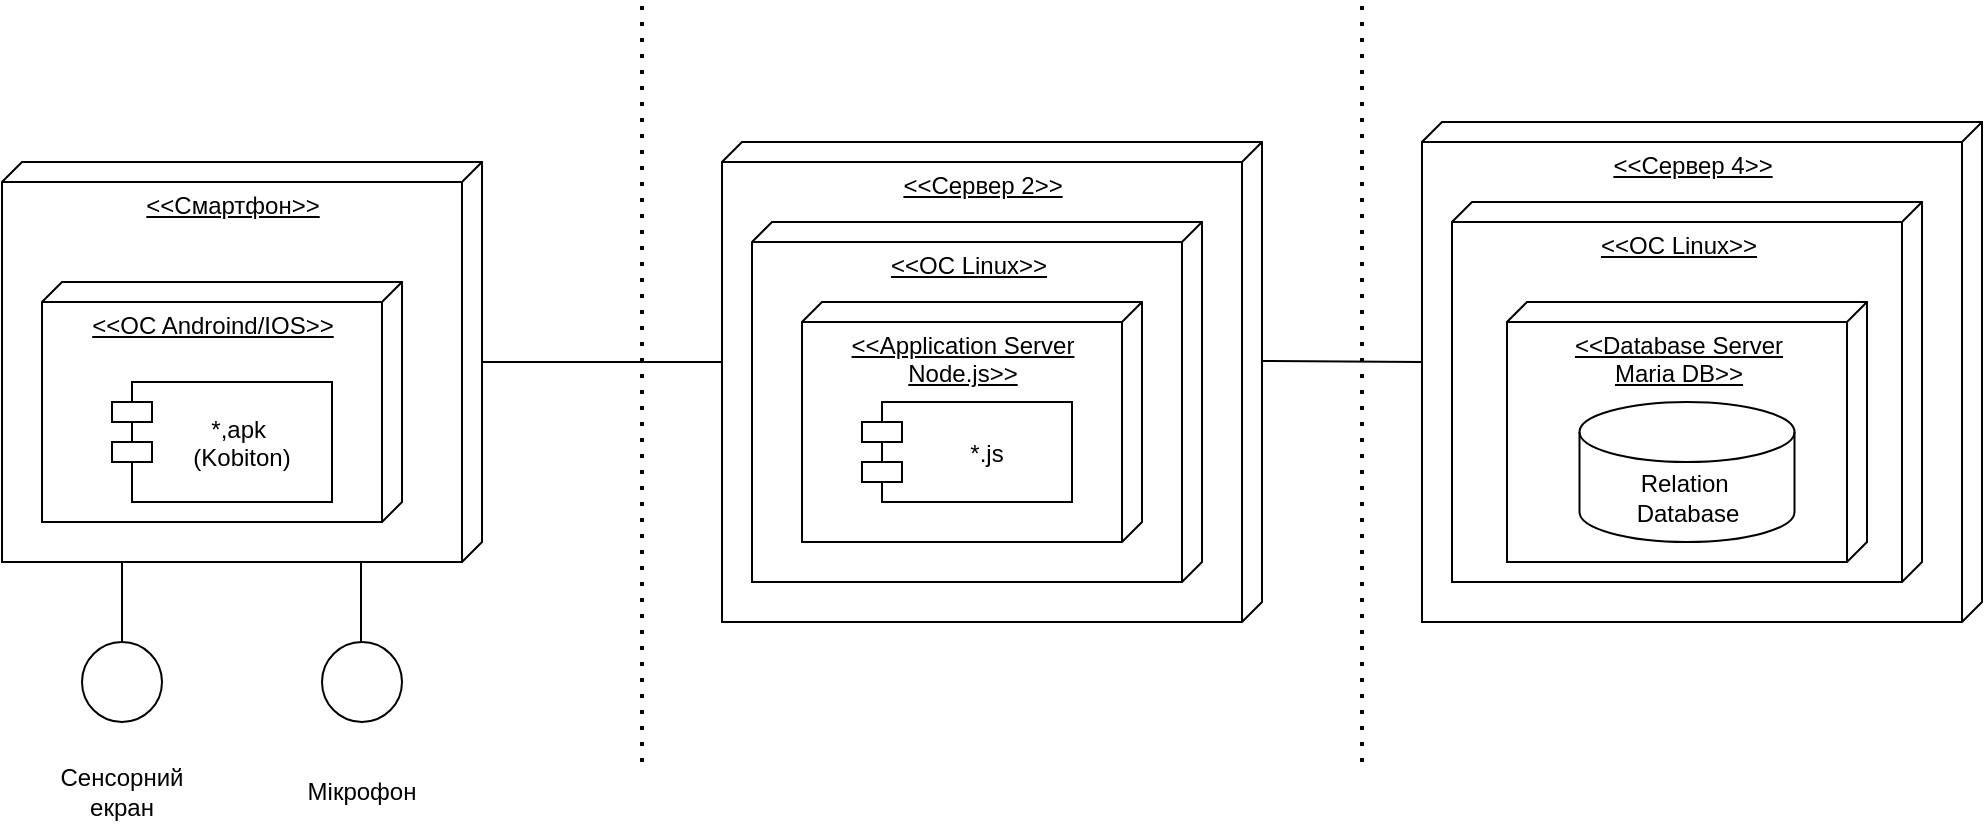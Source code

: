 <mxfile version="20.3.3" type="github">
  <diagram id="_FwiTyVVHIKA8jnmTa-8" name="Сторінка-1">
    <mxGraphModel dx="1405" dy="800" grid="1" gridSize="10" guides="1" tooltips="1" connect="1" arrows="1" fold="1" page="1" pageScale="1" pageWidth="3300" pageHeight="4681" math="0" shadow="0">
      <root>
        <mxCell id="0" />
        <mxCell id="1" parent="0" />
        <mxCell id="B6NBEBJOkaVTiGiDQtky-1" value="&amp;lt;&amp;lt;Смартфон&amp;gt;&amp;gt;" style="verticalAlign=top;align=center;spacingTop=8;spacingLeft=2;spacingRight=12;shape=cube;size=10;direction=south;fontStyle=4;html=1;" vertex="1" parent="1">
          <mxGeometry x="120" y="160" width="240" height="200" as="geometry" />
        </mxCell>
        <mxCell id="B6NBEBJOkaVTiGiDQtky-3" value="&amp;lt;&amp;lt;OC Androind/IOS&amp;gt;&amp;gt;" style="verticalAlign=top;align=center;spacingTop=8;spacingLeft=2;spacingRight=12;shape=cube;size=10;direction=south;fontStyle=4;html=1;" vertex="1" parent="1">
          <mxGeometry x="140" y="220" width="180" height="120" as="geometry" />
        </mxCell>
        <mxCell id="B6NBEBJOkaVTiGiDQtky-4" value="*,apk &#xa;(Kobiton)" style="shape=module;align=left;spacingLeft=20;align=center;verticalAlign=middle;" vertex="1" parent="1">
          <mxGeometry x="175" y="270" width="110" height="60" as="geometry" />
        </mxCell>
        <mxCell id="B6NBEBJOkaVTiGiDQtky-5" value="" style="ellipse;whiteSpace=wrap;html=1;aspect=fixed;" vertex="1" parent="1">
          <mxGeometry x="160" y="400" width="40" height="40" as="geometry" />
        </mxCell>
        <mxCell id="B6NBEBJOkaVTiGiDQtky-6" value="" style="ellipse;whiteSpace=wrap;html=1;aspect=fixed;" vertex="1" parent="1">
          <mxGeometry x="280" y="400" width="40" height="40" as="geometry" />
        </mxCell>
        <mxCell id="B6NBEBJOkaVTiGiDQtky-8" value="" style="endArrow=none;html=1;rounded=0;" edge="1" parent="1">
          <mxGeometry width="50" height="50" relative="1" as="geometry">
            <mxPoint x="180" y="400" as="sourcePoint" />
            <mxPoint x="180" y="360" as="targetPoint" />
          </mxGeometry>
        </mxCell>
        <mxCell id="B6NBEBJOkaVTiGiDQtky-9" value="" style="endArrow=none;html=1;rounded=0;" edge="1" parent="1">
          <mxGeometry width="50" height="50" relative="1" as="geometry">
            <mxPoint x="299.5" y="400" as="sourcePoint" />
            <mxPoint x="299.5" y="360" as="targetPoint" />
          </mxGeometry>
        </mxCell>
        <mxCell id="B6NBEBJOkaVTiGiDQtky-10" value="Мікрофон" style="text;html=1;strokeColor=none;fillColor=none;align=center;verticalAlign=middle;whiteSpace=wrap;rounded=0;" vertex="1" parent="1">
          <mxGeometry x="270" y="460" width="60" height="30" as="geometry" />
        </mxCell>
        <mxCell id="B6NBEBJOkaVTiGiDQtky-11" value="Сенсорний екран" style="text;html=1;strokeColor=none;fillColor=none;align=center;verticalAlign=middle;whiteSpace=wrap;rounded=0;" vertex="1" parent="1">
          <mxGeometry x="150" y="460" width="60" height="30" as="geometry" />
        </mxCell>
        <mxCell id="B6NBEBJOkaVTiGiDQtky-12" value="" style="endArrow=none;html=1;rounded=0;" edge="1" parent="1">
          <mxGeometry width="50" height="50" relative="1" as="geometry">
            <mxPoint x="360" y="260" as="sourcePoint" />
            <mxPoint x="480" y="260" as="targetPoint" />
          </mxGeometry>
        </mxCell>
        <mxCell id="B6NBEBJOkaVTiGiDQtky-13" value="" style="endArrow=none;dashed=1;html=1;dashPattern=1 3;strokeWidth=2;rounded=0;" edge="1" parent="1">
          <mxGeometry width="50" height="50" relative="1" as="geometry">
            <mxPoint x="440" y="460" as="sourcePoint" />
            <mxPoint x="440" y="80" as="targetPoint" />
          </mxGeometry>
        </mxCell>
        <mxCell id="B6NBEBJOkaVTiGiDQtky-14" value="&amp;lt;&amp;lt;Cервер 2&amp;gt;&amp;gt;" style="verticalAlign=top;align=center;spacingTop=8;spacingLeft=2;spacingRight=12;shape=cube;size=10;direction=south;fontStyle=4;html=1;" vertex="1" parent="1">
          <mxGeometry x="480" y="150" width="270" height="240" as="geometry" />
        </mxCell>
        <mxCell id="B6NBEBJOkaVTiGiDQtky-15" value="&amp;lt;&amp;lt;OC Linux&amp;gt;&amp;gt;" style="verticalAlign=top;align=center;spacingTop=8;spacingLeft=2;spacingRight=12;shape=cube;size=10;direction=south;fontStyle=4;html=1;" vertex="1" parent="1">
          <mxGeometry x="495" y="190" width="225" height="180" as="geometry" />
        </mxCell>
        <mxCell id="B6NBEBJOkaVTiGiDQtky-17" value="&amp;lt;&amp;lt;Application Server &lt;br&gt;Node.js&amp;gt;&amp;gt;" style="verticalAlign=top;align=center;spacingTop=8;spacingLeft=2;spacingRight=12;shape=cube;size=10;direction=south;fontStyle=4;html=1;" vertex="1" parent="1">
          <mxGeometry x="520" y="230" width="170" height="120" as="geometry" />
        </mxCell>
        <mxCell id="B6NBEBJOkaVTiGiDQtky-16" value="*.js" style="shape=module;align=left;spacingLeft=20;align=center;verticalAlign=middle;" vertex="1" parent="1">
          <mxGeometry x="550" y="280" width="105" height="50" as="geometry" />
        </mxCell>
        <mxCell id="B6NBEBJOkaVTiGiDQtky-18" value="" style="endArrow=none;html=1;rounded=0;" edge="1" parent="1">
          <mxGeometry width="50" height="50" relative="1" as="geometry">
            <mxPoint x="750" y="259.5" as="sourcePoint" />
            <mxPoint x="830" y="260" as="targetPoint" />
          </mxGeometry>
        </mxCell>
        <mxCell id="B6NBEBJOkaVTiGiDQtky-19" value="" style="endArrow=none;dashed=1;html=1;dashPattern=1 3;strokeWidth=2;rounded=0;" edge="1" parent="1">
          <mxGeometry width="50" height="50" relative="1" as="geometry">
            <mxPoint x="800" y="460" as="sourcePoint" />
            <mxPoint x="800" y="80" as="targetPoint" />
          </mxGeometry>
        </mxCell>
        <mxCell id="B6NBEBJOkaVTiGiDQtky-20" value="&amp;lt;&amp;lt;Cервер 4&amp;gt;&amp;gt;" style="verticalAlign=top;align=center;spacingTop=8;spacingLeft=2;spacingRight=12;shape=cube;size=10;direction=south;fontStyle=4;html=1;" vertex="1" parent="1">
          <mxGeometry x="830" y="140" width="280" height="250" as="geometry" />
        </mxCell>
        <mxCell id="B6NBEBJOkaVTiGiDQtky-21" value="&amp;lt;&amp;lt;OC Linux&amp;gt;&amp;gt;" style="verticalAlign=top;align=center;spacingTop=8;spacingLeft=2;spacingRight=12;shape=cube;size=10;direction=south;fontStyle=4;html=1;" vertex="1" parent="1">
          <mxGeometry x="845" y="180" width="235" height="190" as="geometry" />
        </mxCell>
        <mxCell id="B6NBEBJOkaVTiGiDQtky-22" value="&amp;lt;&amp;lt;Database Server&lt;br&gt;Maria DB&amp;gt;&amp;gt;" style="verticalAlign=top;align=center;spacingTop=8;spacingLeft=2;spacingRight=12;shape=cube;size=10;direction=south;fontStyle=4;html=1;" vertex="1" parent="1">
          <mxGeometry x="872.5" y="230" width="180" height="130" as="geometry" />
        </mxCell>
        <mxCell id="B6NBEBJOkaVTiGiDQtky-25" value="Relation&amp;nbsp;&lt;br&gt;Database" style="shape=cylinder3;whiteSpace=wrap;html=1;boundedLbl=1;backgroundOutline=1;size=15;points=[[0,0.25,0,0,0],[0,0.38,0,0,0],[0,0.5,0,0,0],[0,0.63,0,0,0],[0,0.75,0,0,0],[0.14,0.07,0,0,0],[0.14,0.93,0,0,0],[0.5,0,0,0,0],[0.5,0.5,0,0,0],[0.5,1,0,0,0],[0.58,0.04,0,0,0],[0.86,0.07,0,0,0],[0.86,0.93,0,0,0],[1,0.25,0,0,0],[1,0.5,0,0,0],[1,0.63,0,0,0],[1,0.75,0,0,0]];" vertex="1" parent="1">
          <mxGeometry x="908.75" y="280" width="107.5" height="70" as="geometry" />
        </mxCell>
      </root>
    </mxGraphModel>
  </diagram>
</mxfile>
